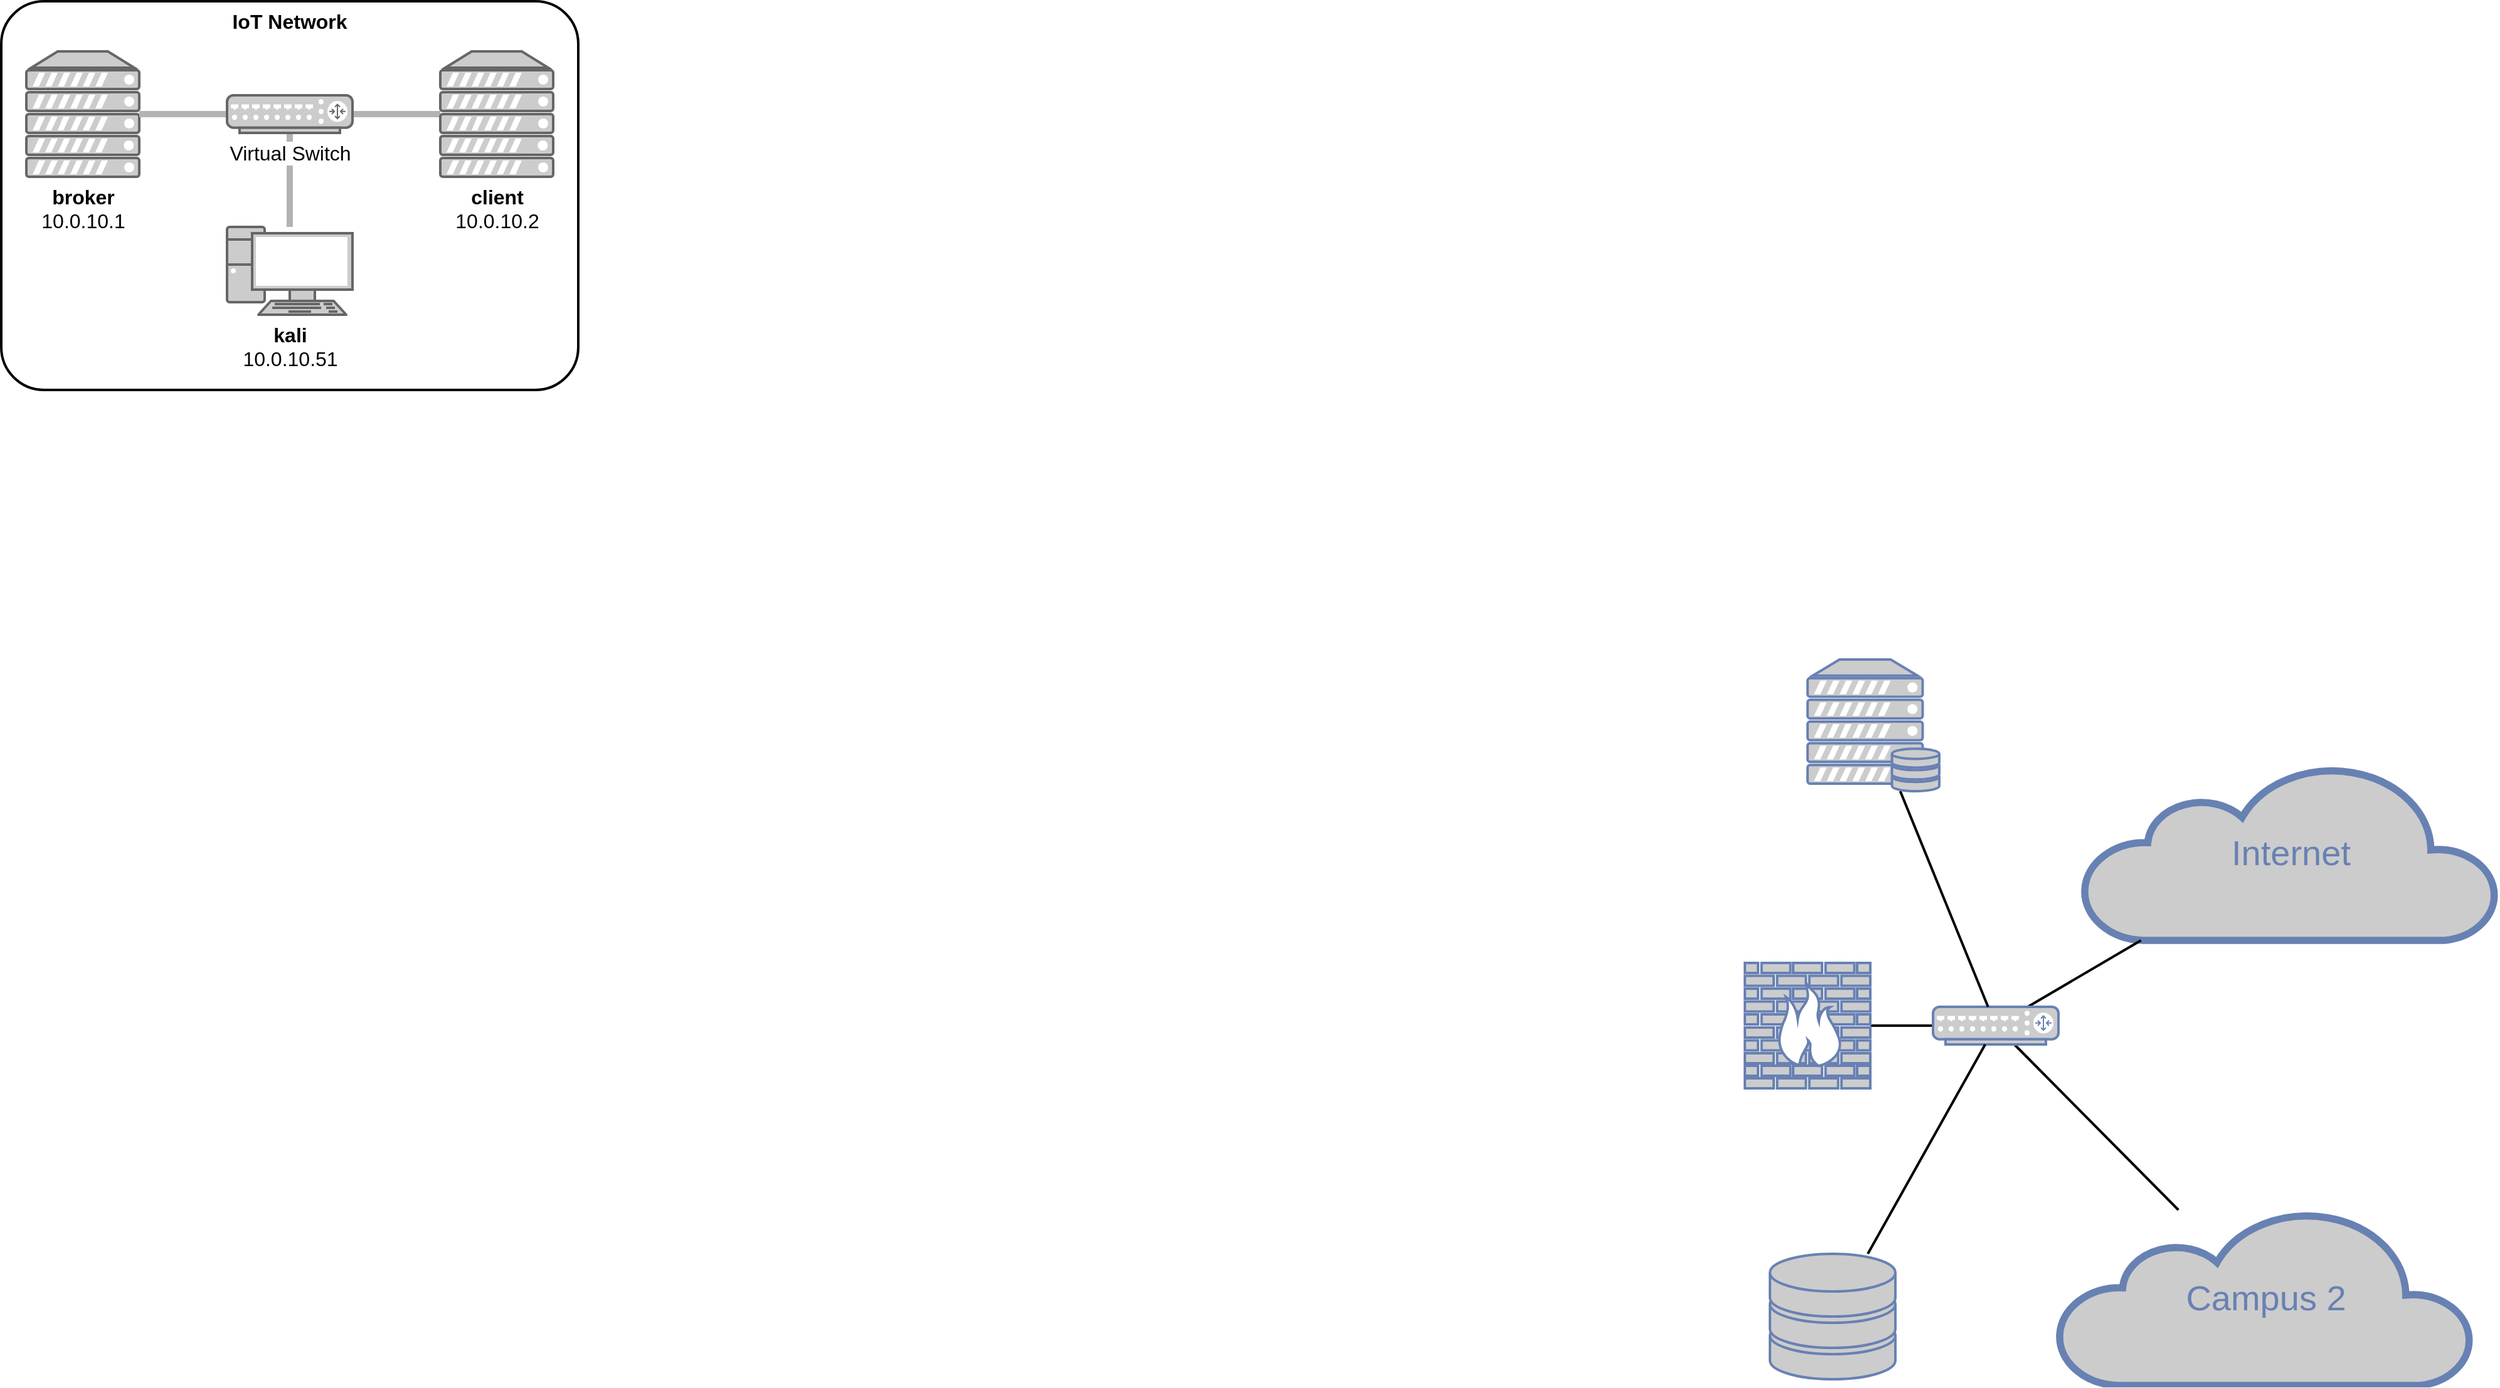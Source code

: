 <mxfile version="14.5.1" type="device"><diagram name="Page-1" id="bfe91b75-5d2c-26a0-9c1d-138518896778"><mxGraphModel dx="1391" dy="956" grid="1" gridSize="10" guides="1" tooltips="1" connect="1" arrows="1" fold="1" page="1" pageScale="1" pageWidth="1100" pageHeight="850" background="#ffffff" math="0" shadow="0"><root><mxCell id="0"/><mxCell id="1" parent="0"/><mxCell id="7c3789c024ecab99-78" value="IoT Network" style="rounded=1;whiteSpace=wrap;html=1;shadow=0;comic=0;strokeWidth=2;fillColor=none;fontFamily=Helvetica;fontSize=16;align=center;arcSize=11;verticalAlign=top;fontStyle=1" parent="1" vertex="1"><mxGeometry x="100" y="80" width="460" height="310" as="geometry"/></mxCell><mxCell id="7c3789c024ecab99-55" style="edgeStyle=none;html=1;labelBackgroundColor=none;endArrow=none;endFill=0;strokeWidth=2;fontFamily=Verdana;fontSize=28;fontColor=#6881B3;" parent="1" source="7c3789c024ecab99-8" target="7c3789c024ecab99-54" edge="1"><mxGeometry relative="1" as="geometry"><mxPoint x="1660" y="837.0" as="targetPoint"/></mxGeometry></mxCell><mxCell id="7c3789c024ecab99-8" value="" style="fontColor=#0066CC;verticalAlign=top;verticalLabelPosition=bottom;labelPosition=center;align=center;html=1;fillColor=#CCCCCC;strokeColor=#6881B3;gradientColor=none;gradientDirection=north;strokeWidth=2;shape=mxgraph.networks.firewall;rounded=0;shadow=0;comic=0;" parent="1" vertex="1"><mxGeometry x="1490" y="847" width="100" height="100" as="geometry"/></mxCell><mxCell id="7c3789c024ecab99-53" value="Internet" style="html=1;fillColor=#CCCCCC;strokeColor=#6881B3;gradientColor=none;gradientDirection=north;strokeWidth=2;shape=mxgraph.networks.cloud;fontColor=#6881B3;rounded=0;shadow=0;comic=0;align=center;fontSize=28;" parent="1" vertex="1"><mxGeometry x="1760" y="689" width="330" height="140" as="geometry"/></mxCell><mxCell id="7c3789c024ecab99-56" style="edgeStyle=none;html=1;labelBackgroundColor=none;endArrow=none;endFill=0;strokeWidth=2;fontFamily=Verdana;fontSize=28;fontColor=#6881B3;" parent="1" source="7c3789c024ecab99-54" target="7c3789c024ecab99-53" edge="1"><mxGeometry relative="1" as="geometry"/></mxCell><mxCell id="7c3789c024ecab99-77" style="edgeStyle=none;html=1;labelBackgroundColor=none;endArrow=none;endFill=0;strokeWidth=2;fontFamily=Verdana;fontSize=28;fontColor=#6881B3;" parent="1" source="7c3789c024ecab99-54" target="7c3789c024ecab99-76" edge="1"><mxGeometry relative="1" as="geometry"/></mxCell><mxCell id="7c3789c024ecab99-54" value="" style="fontColor=#0066CC;verticalAlign=top;verticalLabelPosition=bottom;labelPosition=center;align=center;html=1;fillColor=#CCCCCC;strokeColor=#6881B3;gradientColor=none;gradientDirection=north;strokeWidth=2;shape=mxgraph.networks.router;rounded=0;shadow=0;comic=0;" parent="1" vertex="1"><mxGeometry x="1640" y="882" width="100" height="30" as="geometry"/></mxCell><mxCell id="7c3789c024ecab99-60" style="edgeStyle=none;html=1;labelBackgroundColor=none;endArrow=none;endFill=0;strokeWidth=2;fontFamily=Verdana;fontSize=28;fontColor=#6881B3;" parent="1" source="7c3789c024ecab99-57" target="7c3789c024ecab99-54" edge="1"><mxGeometry relative="1" as="geometry"/></mxCell><mxCell id="7c3789c024ecab99-57" value="" style="fontColor=#0066CC;verticalAlign=top;verticalLabelPosition=bottom;labelPosition=center;align=center;html=1;fillColor=#CCCCCC;strokeColor=#6881B3;gradientColor=none;gradientDirection=north;strokeWidth=2;shape=mxgraph.networks.storage;rounded=0;shadow=0;comic=0;" parent="1" vertex="1"><mxGeometry x="1510" y="1079" width="100" height="100" as="geometry"/></mxCell><mxCell id="7c3789c024ecab99-59" style="edgeStyle=none;html=1;labelBackgroundColor=none;endArrow=none;endFill=0;strokeWidth=2;fontFamily=Verdana;fontSize=28;fontColor=#6881B3;" parent="1" source="7c3789c024ecab99-58" target="7c3789c024ecab99-54" edge="1"><mxGeometry relative="1" as="geometry"><mxPoint x="1570" y="827" as="targetPoint"/></mxGeometry></mxCell><mxCell id="7c3789c024ecab99-58" value="" style="fontColor=#0066CC;verticalAlign=top;verticalLabelPosition=bottom;labelPosition=center;align=center;html=1;fillColor=#CCCCCC;strokeColor=#6881B3;gradientColor=none;gradientDirection=north;strokeWidth=2;shape=mxgraph.networks.server_storage;rounded=0;shadow=0;comic=0;" parent="1" vertex="1"><mxGeometry x="1540" y="605" width="105" height="105" as="geometry"/></mxCell><mxCell id="7c3789c024ecab99-76" value="Campus 2" style="html=1;fillColor=#CCCCCC;strokeColor=#6881B3;gradientColor=none;gradientDirection=north;strokeWidth=2;shape=mxgraph.networks.cloud;fontColor=#6881B3;rounded=0;shadow=0;comic=0;align=center;fontSize=28;" parent="1" vertex="1"><mxGeometry x="1740" y="1044" width="330" height="140" as="geometry"/></mxCell><mxCell id="ILKSm4-swTfaQlPCpKzp-3" style="edgeStyle=orthogonalEdgeStyle;rounded=0;orthogonalLoop=1;jettySize=auto;html=1;fontFamily=Helvetica;fontSize=16;strokeColor=#B3B3B3;strokeWidth=5;entryX=1;entryY=0.5;entryDx=0;entryDy=0;entryPerimeter=0;targetPerimeterSpacing=0;sourcePerimeterSpacing=0;endArrow=none;endFill=0;" edge="1" parent="1" source="ILKSm4-swTfaQlPCpKzp-1" target="7c3789c024ecab99-10"><mxGeometry relative="1" as="geometry"><mxPoint x="610" y="410" as="targetPoint"/></mxGeometry></mxCell><mxCell id="ILKSm4-swTfaQlPCpKzp-1" value="&lt;b&gt;client&lt;/b&gt;&lt;br style=&quot;font-size: 16px&quot;&gt;10.0.10.2" style="verticalAlign=top;verticalLabelPosition=bottom;labelPosition=center;align=center;html=1;outlineConnect=0;fillColor=#CCCCCC;gradientColor=none;gradientDirection=north;strokeWidth=2;shape=mxgraph.networks.server;fontSize=16;fontStyle=0;strokeColor=#666666;" vertex="1" parent="1"><mxGeometry x="450" y="120" width="90" height="100" as="geometry"/></mxCell><mxCell id="ILKSm4-swTfaQlPCpKzp-2" value="&lt;b&gt;broker&lt;/b&gt;&lt;br style=&quot;font-size: 16px&quot;&gt;10.0.10.1" style="verticalAlign=top;verticalLabelPosition=bottom;labelPosition=center;align=center;html=1;outlineConnect=0;fillColor=#CCCCCC;gradientColor=none;gradientDirection=north;strokeWidth=2;shape=mxgraph.networks.server;fontSize=16;fontStyle=0;strokeColor=#666666;" vertex="1" parent="1"><mxGeometry x="120" y="120" width="90" height="100" as="geometry"/></mxCell><mxCell id="ILKSm4-swTfaQlPCpKzp-4" style="edgeStyle=orthogonalEdgeStyle;rounded=0;orthogonalLoop=1;jettySize=auto;html=1;fontFamily=Helvetica;fontSize=16;strokeColor=#B3B3B3;strokeWidth=5;targetPerimeterSpacing=0;sourcePerimeterSpacing=0;endArrow=none;endFill=0;exitX=0;exitY=0.5;exitDx=0;exitDy=0;exitPerimeter=0;" edge="1" parent="1" source="7c3789c024ecab99-10" target="ILKSm4-swTfaQlPCpKzp-2"><mxGeometry relative="1" as="geometry"><mxPoint x="590" y="180" as="sourcePoint"/><mxPoint x="460" y="180" as="targetPoint"/></mxGeometry></mxCell><mxCell id="ILKSm4-swTfaQlPCpKzp-5" value="&lt;b&gt;kali&lt;/b&gt;&lt;br style=&quot;font-size: 16px&quot;&gt;10.0.10.51" style="verticalAlign=top;verticalLabelPosition=bottom;labelPosition=center;align=center;html=1;outlineConnect=0;fillColor=#CCCCCC;gradientColor=none;gradientDirection=north;strokeWidth=2;shape=mxgraph.networks.pc;fontSize=16;strokeColor=#666666;" vertex="1" parent="1"><mxGeometry x="280" y="260" width="100" height="70" as="geometry"/></mxCell><mxCell id="ILKSm4-swTfaQlPCpKzp-6" style="edgeStyle=orthogonalEdgeStyle;rounded=0;orthogonalLoop=1;jettySize=auto;html=1;fontFamily=Helvetica;fontSize=16;strokeColor=#B3B3B3;strokeWidth=5;targetPerimeterSpacing=0;sourcePerimeterSpacing=0;endArrow=none;endFill=0;entryX=0.5;entryY=1;entryDx=0;entryDy=0;entryPerimeter=0;" edge="1" parent="1" source="ILKSm4-swTfaQlPCpKzp-5" target="7c3789c024ecab99-10"><mxGeometry relative="1" as="geometry"><mxPoint x="590" y="180" as="sourcePoint"/><mxPoint x="770" y="460" as="targetPoint"/></mxGeometry></mxCell><mxCell id="7c3789c024ecab99-10" value="Virtual Switch" style="verticalAlign=top;verticalLabelPosition=bottom;labelPosition=center;align=center;html=1;fillColor=#CCCCCC;gradientColor=none;gradientDirection=north;strokeWidth=2;shape=mxgraph.networks.router;rounded=0;shadow=0;comic=0;fontSize=16;fontStyle=0;labelBackgroundColor=#ffffff;strokeColor=#666666;" parent="1" vertex="1"><mxGeometry x="280" y="155" width="100" height="30" as="geometry"/></mxCell></root></mxGraphModel></diagram></mxfile>
